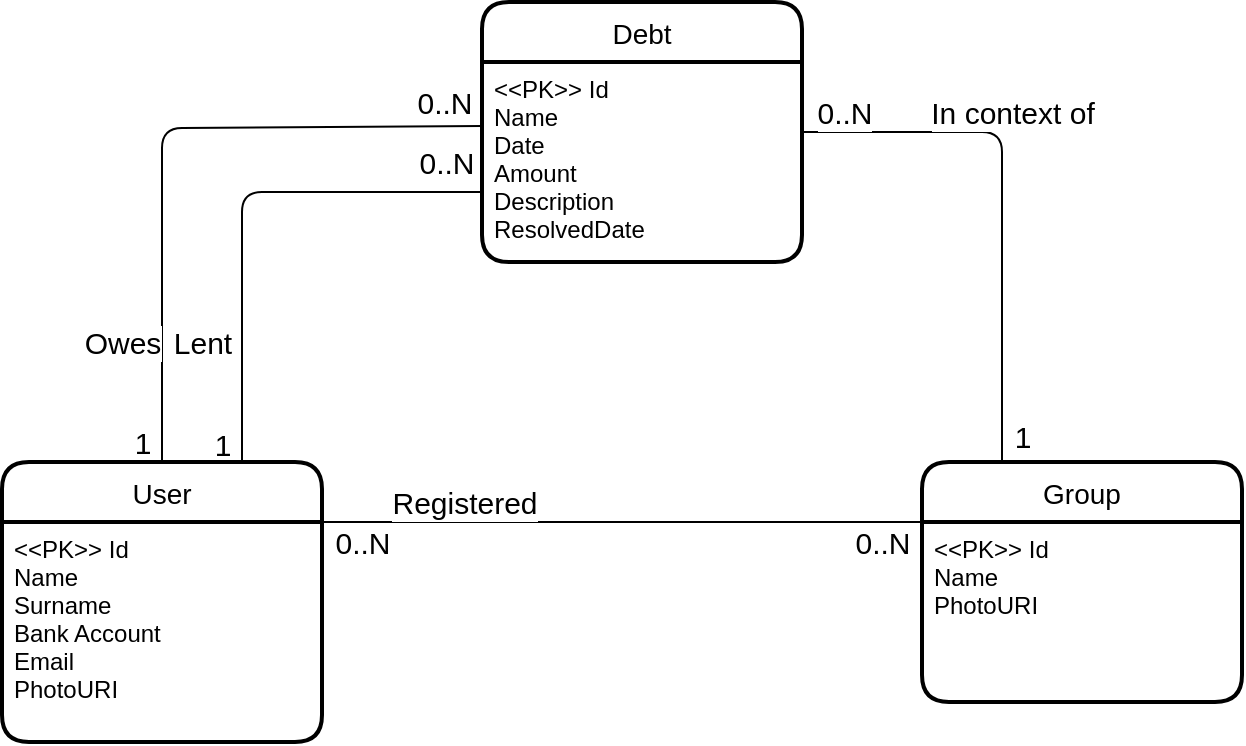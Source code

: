 <mxfile>
    <diagram id="EJJoIpa0Ixg292z9p1di" name="Page-1">
        <mxGraphModel dx="1511" dy="984" grid="1" gridSize="10" guides="1" tooltips="1" connect="1" arrows="1" fold="1" page="1" pageScale="1" pageWidth="850" pageHeight="1100" math="0" shadow="0">
            <root>
                <mxCell id="0"/>
                <mxCell id="1" parent="0"/>
                <mxCell id="9" style="edgeStyle=none;html=1;exitX=0.5;exitY=0;exitDx=0;exitDy=0;entryX=0.001;entryY=0.32;entryDx=0;entryDy=0;endArrow=none;endFill=0;entryPerimeter=0;" parent="1" source="2" target="7" edge="1">
                    <mxGeometry relative="1" as="geometry">
                        <Array as="points">
                            <mxPoint x="160" y="373"/>
                        </Array>
                    </mxGeometry>
                </mxCell>
                <mxCell id="10" value="0..N" style="edgeLabel;html=1;align=center;verticalAlign=middle;resizable=0;points=[];fontSize=15;" parent="9" vertex="1" connectable="0">
                    <mxGeometry x="0.324" y="-1" relative="1" as="geometry">
                        <mxPoint x="91" y="-14" as="offset"/>
                    </mxGeometry>
                </mxCell>
                <mxCell id="11" value="Owes" style="edgeLabel;html=1;align=center;verticalAlign=middle;resizable=0;points=[];fontSize=15;" parent="9" vertex="1" connectable="0">
                    <mxGeometry x="0.122" y="2" relative="1" as="geometry">
                        <mxPoint x="-37" y="109" as="offset"/>
                    </mxGeometry>
                </mxCell>
                <mxCell id="12" value="1" style="edgeLabel;html=1;align=center;verticalAlign=middle;resizable=0;points=[];fontSize=15;" parent="9" vertex="1" connectable="0">
                    <mxGeometry x="-0.852" y="-3" relative="1" as="geometry">
                        <mxPoint x="-13" y="14" as="offset"/>
                    </mxGeometry>
                </mxCell>
                <mxCell id="13" style="edgeStyle=none;html=1;exitX=0.75;exitY=0;exitDx=0;exitDy=0;entryX=0;entryY=0.65;entryDx=0;entryDy=0;fontSize=15;endArrow=none;endFill=0;entryPerimeter=0;" parent="1" source="2" target="7" edge="1">
                    <mxGeometry relative="1" as="geometry">
                        <Array as="points">
                            <mxPoint x="200" y="405"/>
                        </Array>
                    </mxGeometry>
                </mxCell>
                <mxCell id="14" value="Lent" style="edgeLabel;html=1;align=center;verticalAlign=middle;resizable=0;points=[];fontSize=15;" parent="13" vertex="1" connectable="0">
                    <mxGeometry x="0.208" relative="1" as="geometry">
                        <mxPoint x="-39" y="75" as="offset"/>
                    </mxGeometry>
                </mxCell>
                <mxCell id="15" value="0..N" style="edgeLabel;html=1;align=center;verticalAlign=middle;resizable=0;points=[];fontSize=15;" parent="13" vertex="1" connectable="0">
                    <mxGeometry x="0.859" y="-1" relative="1" as="geometry">
                        <mxPoint y="-16" as="offset"/>
                    </mxGeometry>
                </mxCell>
                <mxCell id="16" value="1" style="edgeLabel;html=1;align=center;verticalAlign=middle;resizable=0;points=[];fontSize=15;" parent="13" vertex="1" connectable="0">
                    <mxGeometry x="-0.862" relative="1" as="geometry">
                        <mxPoint x="-10" y="8" as="offset"/>
                    </mxGeometry>
                </mxCell>
                <mxCell id="2" value="User" style="swimlane;childLayout=stackLayout;horizontal=1;startSize=30;horizontalStack=0;rounded=1;fontSize=14;fontStyle=0;strokeWidth=2;resizeParent=0;resizeLast=1;shadow=0;dashed=0;align=center;" parent="1" vertex="1">
                    <mxGeometry x="80" y="540" width="160" height="140" as="geometry"/>
                </mxCell>
                <mxCell id="3" value="&lt;&lt;PK&gt;&gt; Id&#10;Name&#10;Surname&#10;Bank Account&#10;Email&#10;PhotoURI" style="align=left;strokeColor=none;fillColor=none;spacingLeft=4;fontSize=12;verticalAlign=top;resizable=0;rotatable=0;part=1;" parent="2" vertex="1">
                    <mxGeometry y="30" width="160" height="110" as="geometry"/>
                </mxCell>
                <mxCell id="4" value="Group" style="swimlane;childLayout=stackLayout;horizontal=1;startSize=30;horizontalStack=0;rounded=1;fontSize=14;fontStyle=0;strokeWidth=2;resizeParent=0;resizeLast=1;shadow=0;dashed=0;align=center;" parent="1" vertex="1">
                    <mxGeometry x="540" y="540" width="160" height="120" as="geometry"/>
                </mxCell>
                <mxCell id="5" value="&lt;&lt;PK&gt;&gt; Id&#10;Name&#10;PhotoURI" style="align=left;strokeColor=none;fillColor=none;spacingLeft=4;fontSize=12;verticalAlign=top;resizable=0;rotatable=0;part=1;" parent="4" vertex="1">
                    <mxGeometry y="30" width="160" height="90" as="geometry"/>
                </mxCell>
                <mxCell id="17" style="edgeStyle=none;html=1;exitX=1;exitY=0.5;exitDx=0;exitDy=0;entryX=0.25;entryY=0;entryDx=0;entryDy=0;fontSize=15;endArrow=none;endFill=0;" parent="1" source="6" target="4" edge="1">
                    <mxGeometry relative="1" as="geometry">
                        <Array as="points">
                            <mxPoint x="580" y="375"/>
                        </Array>
                    </mxGeometry>
                </mxCell>
                <mxCell id="18" value="In context of" style="edgeLabel;html=1;align=center;verticalAlign=middle;resizable=0;points=[];fontSize=15;" parent="17" vertex="1" connectable="0">
                    <mxGeometry x="-0.373" relative="1" as="geometry">
                        <mxPoint x="22" y="-10" as="offset"/>
                    </mxGeometry>
                </mxCell>
                <mxCell id="19" value="0..N" style="edgeLabel;html=1;align=center;verticalAlign=middle;resizable=0;points=[];fontSize=15;" parent="17" vertex="1" connectable="0">
                    <mxGeometry x="-0.924" y="2" relative="1" as="geometry">
                        <mxPoint x="11" y="-8" as="offset"/>
                    </mxGeometry>
                </mxCell>
                <mxCell id="20" value="1" style="edgeLabel;html=1;align=center;verticalAlign=middle;resizable=0;points=[];fontSize=15;" parent="17" vertex="1" connectable="0">
                    <mxGeometry x="0.902" relative="1" as="geometry">
                        <mxPoint x="10" as="offset"/>
                    </mxGeometry>
                </mxCell>
                <mxCell id="6" value="Debt" style="swimlane;childLayout=stackLayout;horizontal=1;startSize=30;horizontalStack=0;rounded=1;fontSize=14;fontStyle=0;strokeWidth=2;resizeParent=0;resizeLast=1;shadow=0;dashed=0;align=center;" parent="1" vertex="1">
                    <mxGeometry x="320" y="310" width="160" height="130" as="geometry"/>
                </mxCell>
                <mxCell id="7" value="&lt;&lt;PK&gt;&gt; Id&#10;Name&#10;Date&#10;Amount&#10;Description&#10;ResolvedDate" style="align=left;strokeColor=none;fillColor=none;spacingLeft=4;fontSize=12;verticalAlign=top;resizable=0;rotatable=0;part=1;" parent="6" vertex="1">
                    <mxGeometry y="30" width="160" height="100" as="geometry"/>
                </mxCell>
                <mxCell id="22" style="edgeStyle=none;html=1;exitX=1;exitY=0;exitDx=0;exitDy=0;fontSize=15;endArrow=none;endFill=0;entryX=0;entryY=0;entryDx=0;entryDy=0;" parent="1" source="3" target="5" edge="1">
                    <mxGeometry relative="1" as="geometry">
                        <mxPoint x="370" y="570" as="targetPoint"/>
                    </mxGeometry>
                </mxCell>
                <mxCell id="23" value="Registered" style="edgeLabel;html=1;align=center;verticalAlign=middle;resizable=0;points=[];fontSize=15;" parent="22" vertex="1" connectable="0">
                    <mxGeometry x="-0.125" relative="1" as="geometry">
                        <mxPoint x="-61" y="-10" as="offset"/>
                    </mxGeometry>
                </mxCell>
                <mxCell id="24" value="0..N" style="edgeLabel;html=1;align=center;verticalAlign=middle;resizable=0;points=[];fontSize=15;" parent="22" vertex="1" connectable="0">
                    <mxGeometry x="-0.929" y="2" relative="1" as="geometry">
                        <mxPoint x="9" y="12" as="offset"/>
                    </mxGeometry>
                </mxCell>
                <mxCell id="25" value="0..N" style="edgeLabel;html=1;align=center;verticalAlign=middle;resizable=0;points=[];fontSize=15;" parent="22" vertex="1" connectable="0">
                    <mxGeometry x="0.899" y="-1" relative="1" as="geometry">
                        <mxPoint x="-5" y="9" as="offset"/>
                    </mxGeometry>
                </mxCell>
            </root>
        </mxGraphModel>
    </diagram>
</mxfile>